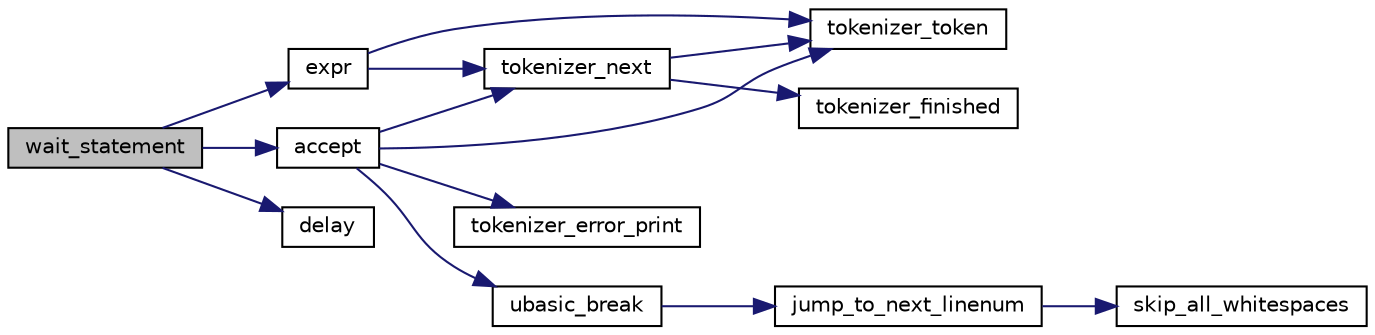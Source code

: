 digraph G
{
  edge [fontname="Helvetica",fontsize="10",labelfontname="Helvetica",labelfontsize="10"];
  node [fontname="Helvetica",fontsize="10",shape=record];
  rankdir="LR";
  Node1 [label="wait_statement",height=0.2,width=0.4,color="black", fillcolor="grey75", style="filled" fontcolor="black"];
  Node1 -> Node2 [color="midnightblue",fontsize="10",style="solid",fontname="Helvetica"];
  Node2 [label="accept",height=0.2,width=0.4,color="black", fillcolor="white", style="filled",URL="$ubasic_8c.html#aa2d72051274fdc2aafa92cf26f8f8189"];
  Node2 -> Node3 [color="midnightblue",fontsize="10",style="solid",fontname="Helvetica"];
  Node3 [label="tokenizer_token",height=0.2,width=0.4,color="black", fillcolor="white", style="filled",URL="$tokenizer_8c.html#aa49af21826f177d115a28db11be99c1d"];
  Node2 -> Node4 [color="midnightblue",fontsize="10",style="solid",fontname="Helvetica"];
  Node4 [label="tokenizer_error_print",height=0.2,width=0.4,color="black", fillcolor="white", style="filled",URL="$tokenizer_8c.html#a092f2feab0db8090bceeb54fe94436a1"];
  Node2 -> Node5 [color="midnightblue",fontsize="10",style="solid",fontname="Helvetica"];
  Node5 [label="ubasic_break",height=0.2,width=0.4,color="black", fillcolor="white", style="filled",URL="$ubasic_8c.html#a487f412fa127eb33657af962f7498d88"];
  Node5 -> Node6 [color="midnightblue",fontsize="10",style="solid",fontname="Helvetica"];
  Node6 [label="jump_to_next_linenum",height=0.2,width=0.4,color="black", fillcolor="white", style="filled",URL="$tokenizer_8c.html#a588799356f12384ec7e800a4f60d1dd5"];
  Node6 -> Node7 [color="midnightblue",fontsize="10",style="solid",fontname="Helvetica"];
  Node7 [label="skip_all_whitespaces",height=0.2,width=0.4,color="black", fillcolor="white", style="filled",URL="$tokenizer_8c.html#a0ac73043946f7efab0d3a25fcbb53e58"];
  Node2 -> Node8 [color="midnightblue",fontsize="10",style="solid",fontname="Helvetica"];
  Node8 [label="tokenizer_next",height=0.2,width=0.4,color="black", fillcolor="white", style="filled",URL="$tokenizer_8c.html#ae29a59cfbda31bd3b52e609fef5889b2"];
  Node8 -> Node9 [color="midnightblue",fontsize="10",style="solid",fontname="Helvetica"];
  Node9 [label="tokenizer_finished",height=0.2,width=0.4,color="black", fillcolor="white", style="filled",URL="$tokenizer_8c.html#a5c2310421eeccd03f6aee214ded8159b"];
  Node8 -> Node3 [color="midnightblue",fontsize="10",style="solid",fontname="Helvetica"];
  Node1 -> Node10 [color="midnightblue",fontsize="10",style="solid",fontname="Helvetica"];
  Node10 [label="delay",height=0.2,width=0.4,color="black", fillcolor="white", style="filled",URL="$delay_8h.html#adb7db4d9ef946dcfb58bcfc667ee674a",tooltip="Verzoegert um ms Millisekunden."];
  Node1 -> Node11 [color="midnightblue",fontsize="10",style="solid",fontname="Helvetica"];
  Node11 [label="expr",height=0.2,width=0.4,color="black", fillcolor="white", style="filled",URL="$ubasic_8c.html#a35b4f5a0cea41efdbe11ddedf6997984"];
  Node11 -> Node3 [color="midnightblue",fontsize="10",style="solid",fontname="Helvetica"];
  Node11 -> Node8 [color="midnightblue",fontsize="10",style="solid",fontname="Helvetica"];
}
